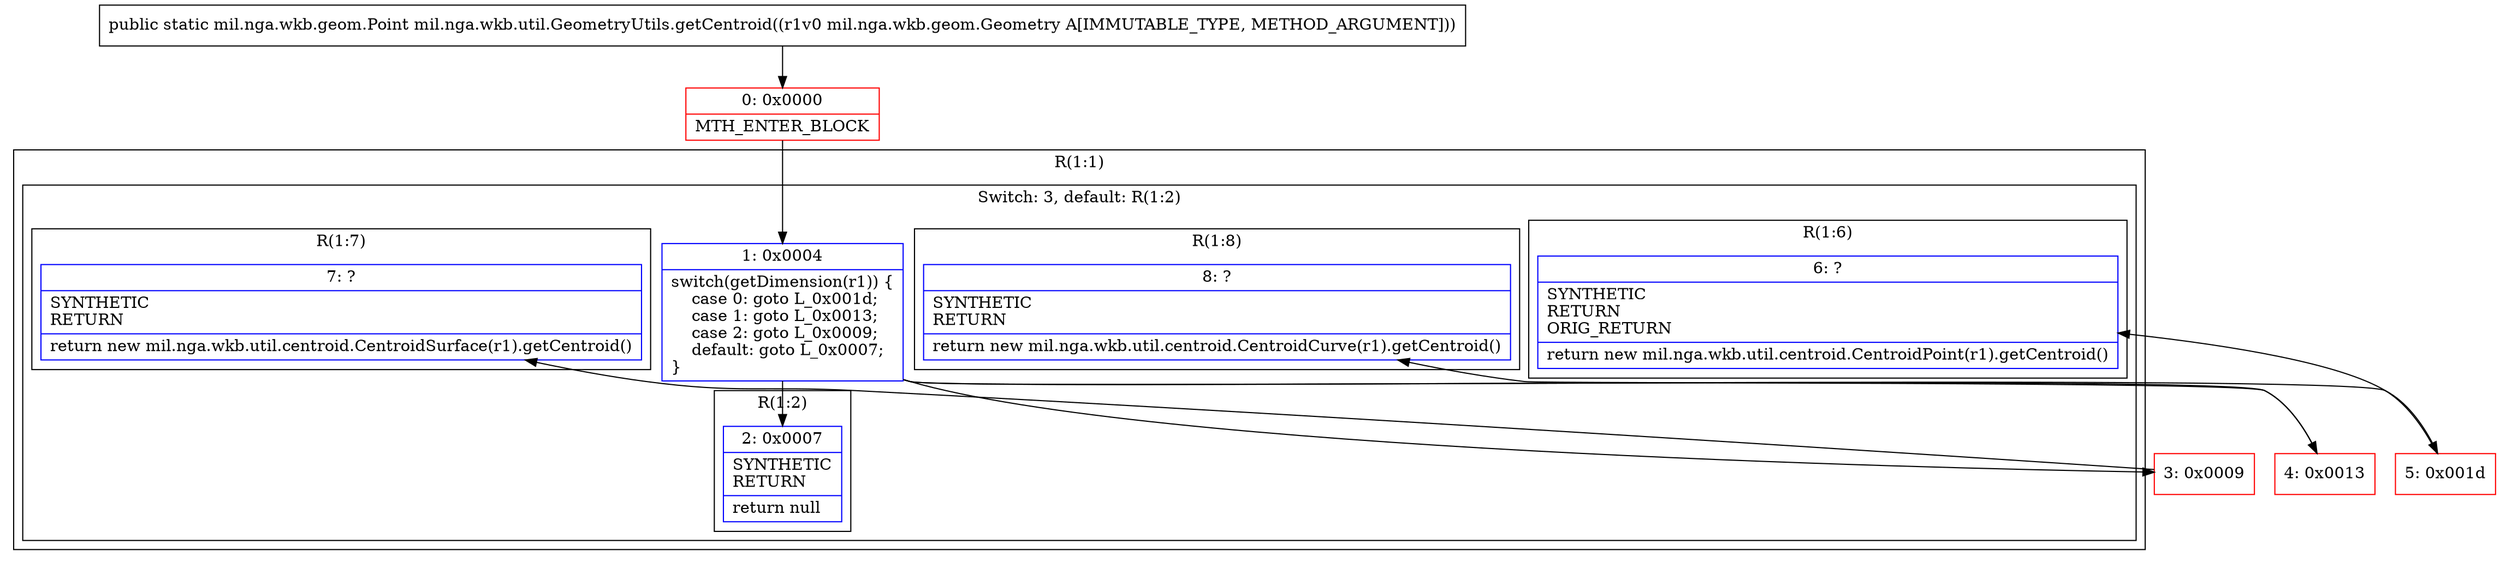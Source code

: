 digraph "CFG formil.nga.wkb.util.GeometryUtils.getCentroid(Lmil\/nga\/wkb\/geom\/Geometry;)Lmil\/nga\/wkb\/geom\/Point;" {
subgraph cluster_Region_1283443662 {
label = "R(1:1)";
node [shape=record,color=blue];
subgraph cluster_SwitchRegion_725910928 {
label = "Switch: 3, default: R(1:2)";
node [shape=record,color=blue];
Node_1 [shape=record,label="{1\:\ 0x0004|switch(getDimension(r1)) \{\l    case 0: goto L_0x001d;\l    case 1: goto L_0x0013;\l    case 2: goto L_0x0009;\l    default: goto L_0x0007;\l\}\l}"];
subgraph cluster_Region_1948709698 {
label = "R(1:6)";
node [shape=record,color=blue];
Node_6 [shape=record,label="{6\:\ ?|SYNTHETIC\lRETURN\lORIG_RETURN\l|return new mil.nga.wkb.util.centroid.CentroidPoint(r1).getCentroid()\l}"];
}
subgraph cluster_Region_544212970 {
label = "R(1:8)";
node [shape=record,color=blue];
Node_8 [shape=record,label="{8\:\ ?|SYNTHETIC\lRETURN\l|return new mil.nga.wkb.util.centroid.CentroidCurve(r1).getCentroid()\l}"];
}
subgraph cluster_Region_308517265 {
label = "R(1:7)";
node [shape=record,color=blue];
Node_7 [shape=record,label="{7\:\ ?|SYNTHETIC\lRETURN\l|return new mil.nga.wkb.util.centroid.CentroidSurface(r1).getCentroid()\l}"];
}
subgraph cluster_Region_495253064 {
label = "R(1:2)";
node [shape=record,color=blue];
Node_2 [shape=record,label="{2\:\ 0x0007|SYNTHETIC\lRETURN\l|return null\l}"];
}
}
}
Node_0 [shape=record,color=red,label="{0\:\ 0x0000|MTH_ENTER_BLOCK\l}"];
Node_3 [shape=record,color=red,label="{3\:\ 0x0009}"];
Node_4 [shape=record,color=red,label="{4\:\ 0x0013}"];
Node_5 [shape=record,color=red,label="{5\:\ 0x001d}"];
MethodNode[shape=record,label="{public static mil.nga.wkb.geom.Point mil.nga.wkb.util.GeometryUtils.getCentroid((r1v0 mil.nga.wkb.geom.Geometry A[IMMUTABLE_TYPE, METHOD_ARGUMENT])) }"];
MethodNode -> Node_0;
Node_1 -> Node_2;
Node_1 -> Node_3;
Node_1 -> Node_4;
Node_1 -> Node_5;
Node_0 -> Node_1;
Node_3 -> Node_7;
Node_4 -> Node_8;
Node_5 -> Node_6;
}

